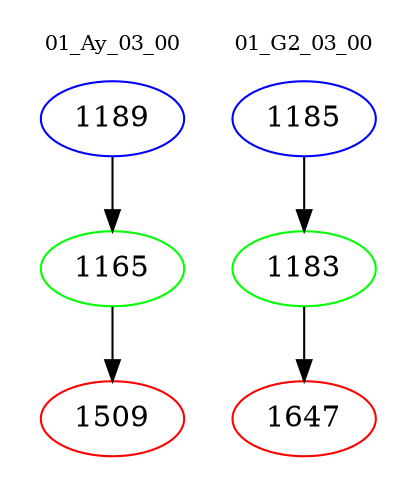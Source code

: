 digraph{
subgraph cluster_0 {
color = white
label = "01_Ay_03_00";
fontsize=10;
T0_1189 [label="1189", color="blue"]
T0_1189 -> T0_1165 [color="black"]
T0_1165 [label="1165", color="green"]
T0_1165 -> T0_1509 [color="black"]
T0_1509 [label="1509", color="red"]
}
subgraph cluster_1 {
color = white
label = "01_G2_03_00";
fontsize=10;
T1_1185 [label="1185", color="blue"]
T1_1185 -> T1_1183 [color="black"]
T1_1183 [label="1183", color="green"]
T1_1183 -> T1_1647 [color="black"]
T1_1647 [label="1647", color="red"]
}
}
